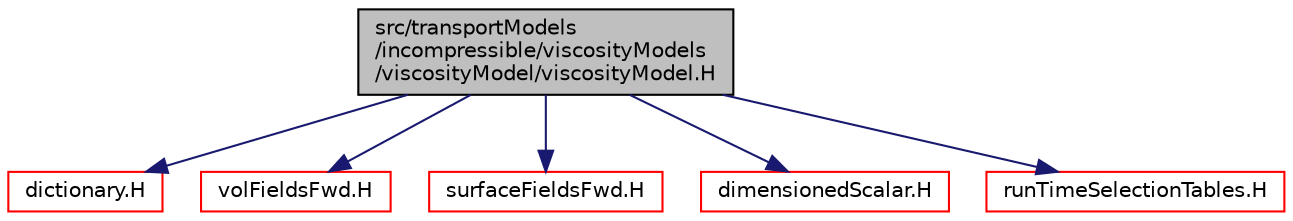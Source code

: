 digraph "src/transportModels/incompressible/viscosityModels/viscosityModel/viscosityModel.H"
{
  bgcolor="transparent";
  edge [fontname="Helvetica",fontsize="10",labelfontname="Helvetica",labelfontsize="10"];
  node [fontname="Helvetica",fontsize="10",shape=record];
  Node0 [label="src/transportModels\l/incompressible/viscosityModels\l/viscosityModel/viscosityModel.H",height=0.2,width=0.4,color="black", fillcolor="grey75", style="filled", fontcolor="black"];
  Node0 -> Node1 [color="midnightblue",fontsize="10",style="solid",fontname="Helvetica"];
  Node1 [label="dictionary.H",height=0.2,width=0.4,color="red",URL="$a09506.html"];
  Node0 -> Node85 [color="midnightblue",fontsize="10",style="solid",fontname="Helvetica"];
  Node85 [label="volFieldsFwd.H",height=0.2,width=0.4,color="red",URL="$a02915.html"];
  Node0 -> Node110 [color="midnightblue",fontsize="10",style="solid",fontname="Helvetica"];
  Node110 [label="surfaceFieldsFwd.H",height=0.2,width=0.4,color="red",URL="$a02900.html"];
  Node0 -> Node111 [color="midnightblue",fontsize="10",style="solid",fontname="Helvetica"];
  Node111 [label="dimensionedScalar.H",height=0.2,width=0.4,color="red",URL="$a10061.html"];
  Node0 -> Node68 [color="midnightblue",fontsize="10",style="solid",fontname="Helvetica"];
  Node68 [label="runTimeSelectionTables.H",height=0.2,width=0.4,color="red",URL="$a09992.html",tooltip="Macros to ease declaration of run-time selection tables. "];
}
